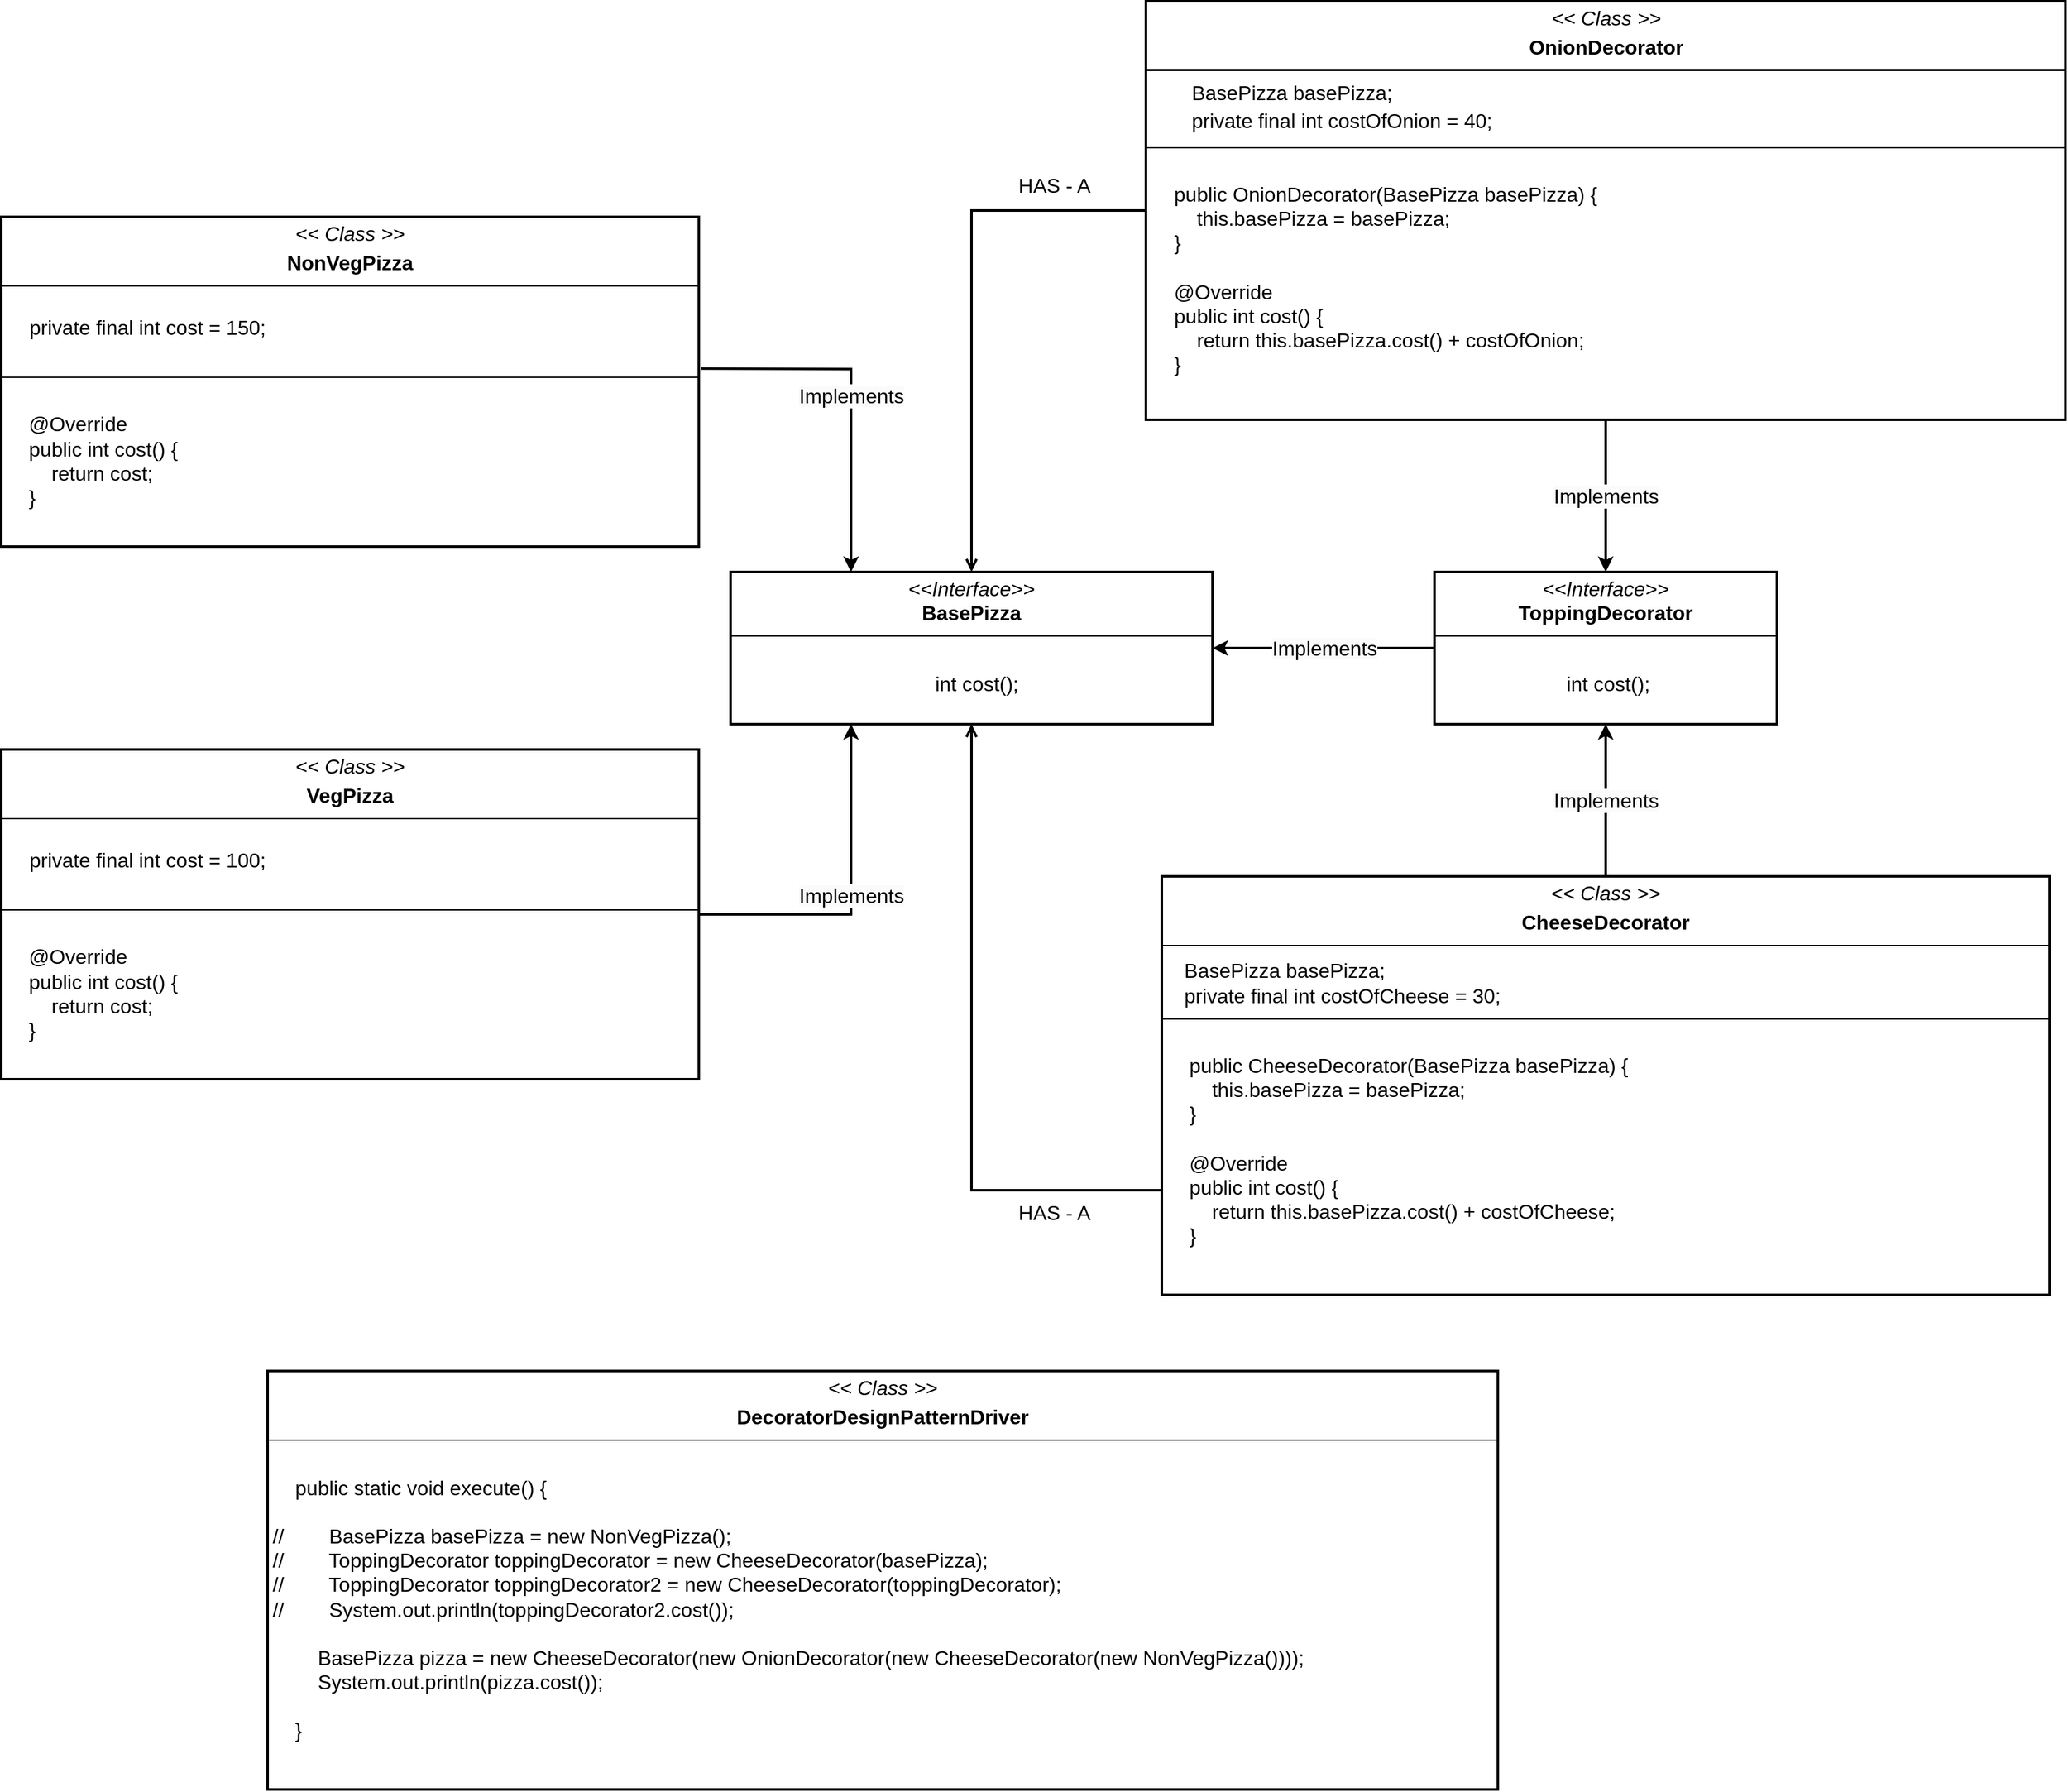 <mxfile version="24.6.1" type="device">
  <diagram name="Page-1" id="ZJCzY4l8t1-iWLCl4Jhh">
    <mxGraphModel dx="3925" dy="2458" grid="1" gridSize="10" guides="1" tooltips="1" connect="1" arrows="1" fold="1" page="1" pageScale="1" pageWidth="850" pageHeight="1100" math="0" shadow="0">
      <root>
        <mxCell id="0" />
        <mxCell id="1" parent="0" />
        <mxCell id="nRX86bNfshnZ4T1C2CH_-1" value="&lt;p style=&quot;margin: 4px 0px 0px; text-align: center;&quot;&gt;&lt;font style=&quot;&quot;&gt;&lt;i style=&quot;font-size: 16px;&quot;&gt;&amp;lt;&amp;lt;Interface&amp;gt;&amp;gt;&lt;/i&gt;&lt;br&gt;&lt;/font&gt;&lt;span style=&quot;background-color: initial; text-align: left; font-size: 16px;&quot;&gt;&lt;b&gt;BasePizza&lt;/b&gt;&lt;/span&gt;&lt;/p&gt;&lt;hr size=&quot;1&quot; style=&quot;border-style: solid; font-size: 16px;&quot;&gt;&lt;p style=&quot;margin: 0px 0px 0px 4px; font-size: 16px; text-align: center;&quot;&gt;&lt;font style=&quot;font-size: 16px;&quot;&gt;&lt;br&gt;&lt;/font&gt;&lt;/p&gt;&lt;p style=&quot;text-align: center; margin: 0px 0px 0px 4px;&quot;&gt;&lt;span style=&quot;font-size: 16px;&quot;&gt;&amp;nbsp;int cost();&lt;/span&gt;&lt;br&gt;&lt;/p&gt;" style="verticalAlign=top;align=left;overflow=fill;html=1;whiteSpace=wrap;strokeWidth=2;" parent="1" vertex="1">
          <mxGeometry x="-615" y="60" width="380" height="120" as="geometry" />
        </mxCell>
        <mxCell id="nRX86bNfshnZ4T1C2CH_-2" style="edgeStyle=orthogonalEdgeStyle;rounded=0;orthogonalLoop=1;jettySize=auto;html=1;exitX=0.5;exitY=1;exitDx=0;exitDy=0;" parent="1" source="nRX86bNfshnZ4T1C2CH_-1" target="nRX86bNfshnZ4T1C2CH_-1" edge="1">
          <mxGeometry relative="1" as="geometry" />
        </mxCell>
        <mxCell id="nRX86bNfshnZ4T1C2CH_-3" value="&lt;p style=&quot;margin: 4px 0px 0px; text-align: center; font-size: 16px;&quot;&gt;&lt;span style=&quot;background-color: initial;&quot;&gt;&lt;font style=&quot;font-size: 16px;&quot;&gt;&lt;i&gt;&amp;lt;&amp;lt; Class &amp;gt;&amp;gt;&lt;/i&gt;&lt;/font&gt;&lt;/span&gt;&lt;/p&gt;&lt;p style=&quot;margin: 4px 0px 0px; text-align: center;&quot;&gt;&lt;span style=&quot;font-size: 16px;&quot;&gt;&lt;b&gt;VegPizza&lt;/b&gt;&lt;/span&gt;&lt;br&gt;&lt;/p&gt;&lt;hr size=&quot;1&quot; style=&quot;border-style: solid; font-size: 16px;&quot;&gt;&lt;br&gt;&lt;div style=&quot;height: 2px; font-size: 16px;&quot;&gt;&lt;font style=&quot;font-size: 16px;&quot;&gt;&amp;nbsp; &amp;nbsp; &amp;nbsp;private final int cost = 100;&lt;br&gt;&lt;br&gt;&lt;/font&gt;&lt;/div&gt;&lt;div style=&quot;font-size: 16px;&quot;&gt;&lt;font style=&quot;font-size: 16px;&quot;&gt;&amp;nbsp; &amp;nbsp; &amp;nbsp;&lt;/font&gt;&lt;/div&gt;&lt;div style=&quot;font-size: 16px;&quot;&gt;&lt;br&gt;&lt;/div&gt;&lt;hr size=&quot;1&quot; style=&quot;border-style: solid; font-size: 16px;&quot;&gt;&lt;p style=&quot;margin: 0px 0px 0px 4px; font-size: 16px;&quot;&gt;&lt;font style=&quot;font-size: 16px;&quot;&gt;&lt;br&gt;&lt;/font&gt;&lt;/p&gt;&lt;p style=&quot;margin: 0px 0px 0px 4px;&quot;&gt;&lt;font style=&quot;font-size: 16px;&quot;&gt;&amp;nbsp; &amp;nbsp;&amp;nbsp;&lt;/font&gt;&lt;span style=&quot;background-color: initial; font-size: 16px;&quot;&gt;@Override&lt;/span&gt;&lt;/p&gt;&lt;p style=&quot;margin: 0px 0px 0px 4px;&quot;&gt;&lt;span style=&quot;font-size: 16px;&quot;&gt;&amp;nbsp; &amp;nbsp; public int cost() {&lt;/span&gt;&lt;/p&gt;&lt;p style=&quot;margin: 0px 0px 0px 4px;&quot;&gt;&lt;span style=&quot;font-size: 16px;&quot;&gt;&amp;nbsp; &amp;nbsp; &amp;nbsp; &amp;nbsp; return cost;&lt;/span&gt;&lt;/p&gt;&lt;p style=&quot;margin: 0px 0px 0px 4px;&quot;&gt;&lt;span style=&quot;font-size: 16px;&quot;&gt;&amp;nbsp; &amp;nbsp; }&lt;/span&gt;&lt;/p&gt;" style="verticalAlign=top;align=left;overflow=fill;html=1;whiteSpace=wrap;strokeWidth=2;" parent="1" vertex="1">
          <mxGeometry x="-1190" y="200" width="550" height="260" as="geometry" />
        </mxCell>
        <mxCell id="nRX86bNfshnZ4T1C2CH_-4" value="&lt;p style=&quot;margin: 4px 0px 0px; text-align: center; font-size: 16px;&quot;&gt;&lt;font style=&quot;font-size: 16px;&quot;&gt;&lt;i style=&quot;&quot;&gt;&amp;lt;&amp;lt;Interface&amp;gt;&amp;gt;&lt;/i&gt;&lt;br&gt;&lt;b style=&quot;&quot;&gt;ToppingDecorator&lt;/b&gt;&lt;br&gt;&lt;/font&gt;&lt;/p&gt;&lt;hr size=&quot;1&quot; style=&quot;border-style: solid; font-size: 16px;&quot;&gt;&lt;p style=&quot;margin: 0px 0px 0px 4px; text-align: center; font-size: 16px;&quot;&gt;&lt;span style=&quot;background-color: initial;&quot;&gt;&lt;font style=&quot;font-size: 16px;&quot;&gt;&lt;br&gt;&lt;/font&gt;&lt;/span&gt;&lt;/p&gt;&lt;p style=&quot;margin: 0px 0px 0px 4px; text-align: center; font-size: 16px;&quot;&gt;&lt;span style=&quot;background-color: initial;&quot;&gt;&lt;font style=&quot;font-size: 16px;&quot;&gt;int cost();&lt;/font&gt;&lt;/span&gt;&lt;br&gt;&lt;/p&gt;" style="verticalAlign=top;align=left;overflow=fill;html=1;whiteSpace=wrap;strokeWidth=2;" parent="1" vertex="1">
          <mxGeometry x="-60" y="60" width="270" height="120" as="geometry" />
        </mxCell>
        <mxCell id="nRX86bNfshnZ4T1C2CH_-5" style="edgeStyle=orthogonalEdgeStyle;rounded=0;orthogonalLoop=1;jettySize=auto;html=1;exitX=0;exitY=0.75;exitDx=0;exitDy=0;entryX=0.5;entryY=1;entryDx=0;entryDy=0;endArrow=open;endFill=0;strokeWidth=2;" parent="1" source="nRX86bNfshnZ4T1C2CH_-6" target="nRX86bNfshnZ4T1C2CH_-1" edge="1">
          <mxGeometry relative="1" as="geometry" />
        </mxCell>
        <mxCell id="nRX86bNfshnZ4T1C2CH_-6" value="&lt;p style=&quot;margin: 4px 0px 0px; text-align: center; font-size: 16px;&quot;&gt;&lt;span style=&quot;background-color: initial;&quot;&gt;&lt;font style=&quot;font-size: 16px;&quot;&gt;&lt;i&gt;&amp;lt;&amp;lt; Class &amp;gt;&amp;gt;&lt;/i&gt;&lt;/font&gt;&lt;/span&gt;&lt;/p&gt;&lt;p style=&quot;margin: 4px 0px 0px; text-align: center;&quot;&gt;&lt;span style=&quot;font-size: 16px;&quot;&gt;&lt;b&gt;CheeseDecorator&lt;/b&gt;&lt;/span&gt;&lt;br&gt;&lt;/p&gt;&lt;hr size=&quot;1&quot; style=&quot;border-style: solid; font-size: 16px;&quot;&gt;&lt;div style=&quot;height: 2px; font-size: 16px;&quot;&gt;&lt;br&gt;&lt;/div&gt;&lt;div style=&quot;font-size: 16px;&quot;&gt;&lt;font style=&quot;font-size: 13px;&quot;&gt;&lt;span style=&quot;font-size: 16px;&quot;&gt;&amp;nbsp; &amp;nbsp; &lt;/span&gt;&lt;/font&gt;&lt;span style=&quot;background-color: initial;&quot;&gt;&lt;font style=&quot;font-size: 16px;&quot;&gt;BasePizza basePizza;&lt;/font&gt;&lt;/span&gt;&lt;/div&gt;&lt;div style=&quot;font-size: 16px;&quot;&gt;&lt;font style=&quot;font-size: 16px;&quot;&gt;&amp;nbsp; &amp;nbsp; private final int costOfCheese = 30;&lt;/font&gt;&lt;/div&gt;&lt;hr size=&quot;1&quot; style=&quot;border-style: solid; font-size: 16px;&quot;&gt;&lt;p style=&quot;margin: 0px 0px 0px 4px; font-size: 16px;&quot;&gt;&lt;font style=&quot;font-size: 16px;&quot;&gt;&lt;br&gt;&lt;/font&gt;&lt;/p&gt;&lt;p style=&quot;margin: 0px 0px 0px 4px;&quot;&gt;&lt;font style=&quot;font-size: 16px;&quot;&gt;&amp;nbsp; &amp;nbsp;&amp;nbsp;&lt;/font&gt;&lt;span style=&quot;background-color: initial; font-size: 16px;&quot;&gt;public CheeseDecorator(BasePizza basePizza) {&lt;/span&gt;&lt;/p&gt;&lt;p style=&quot;margin: 0px 0px 0px 4px;&quot;&gt;&lt;span style=&quot;font-size: 16px;&quot;&gt;&amp;nbsp; &amp;nbsp; &amp;nbsp; &amp;nbsp; this.basePizza = basePizza;&lt;/span&gt;&lt;/p&gt;&lt;p style=&quot;margin: 0px 0px 0px 4px;&quot;&gt;&lt;span style=&quot;font-size: 16px;&quot;&gt;&amp;nbsp; &amp;nbsp; }&lt;/span&gt;&lt;/p&gt;&lt;p style=&quot;margin: 0px 0px 0px 4px;&quot;&gt;&lt;span style=&quot;font-size: 16px;&quot;&gt;&lt;br&gt;&lt;/span&gt;&lt;/p&gt;&lt;p style=&quot;margin: 0px 0px 0px 4px;&quot;&gt;&lt;span style=&quot;font-size: 16px;&quot;&gt;&amp;nbsp; &amp;nbsp; @Override&lt;/span&gt;&lt;/p&gt;&lt;p style=&quot;margin: 0px 0px 0px 4px;&quot;&gt;&lt;span style=&quot;font-size: 16px;&quot;&gt;&amp;nbsp; &amp;nbsp; public int cost() {&lt;/span&gt;&lt;/p&gt;&lt;p style=&quot;margin: 0px 0px 0px 4px;&quot;&gt;&lt;span style=&quot;font-size: 16px;&quot;&gt;&amp;nbsp; &amp;nbsp; &amp;nbsp; &amp;nbsp; return this.basePizza.cost() + costOfCheese;&lt;/span&gt;&lt;/p&gt;&lt;p style=&quot;margin: 0px 0px 0px 4px;&quot;&gt;&lt;span style=&quot;font-size: 16px;&quot;&gt;&amp;nbsp; &amp;nbsp; }&lt;/span&gt;&lt;/p&gt;" style="verticalAlign=top;align=left;overflow=fill;html=1;whiteSpace=wrap;strokeWidth=2;" parent="1" vertex="1">
          <mxGeometry x="-275" y="300" width="700" height="330" as="geometry" />
        </mxCell>
        <mxCell id="nRX86bNfshnZ4T1C2CH_-7" style="edgeStyle=orthogonalEdgeStyle;rounded=0;orthogonalLoop=1;jettySize=auto;html=1;exitX=0;exitY=0.5;exitDx=0;exitDy=0;endArrow=open;endFill=0;strokeWidth=2;entryX=0.5;entryY=0;entryDx=0;entryDy=0;" parent="1" source="nRX86bNfshnZ4T1C2CH_-8" target="nRX86bNfshnZ4T1C2CH_-1" edge="1">
          <mxGeometry relative="1" as="geometry">
            <mxPoint x="-200" y="110" as="targetPoint" />
          </mxGeometry>
        </mxCell>
        <mxCell id="nRX86bNfshnZ4T1C2CH_-8" value="&lt;p style=&quot;margin: 4px 0px 0px; text-align: center; font-size: 16px;&quot;&gt;&lt;span style=&quot;background-color: initial;&quot;&gt;&lt;font style=&quot;font-size: 16px;&quot;&gt;&lt;i style=&quot;&quot;&gt;&amp;lt;&amp;lt; Class &amp;gt;&amp;gt;&lt;/i&gt;&lt;/font&gt;&lt;/span&gt;&lt;/p&gt;&lt;p style=&quot;margin: 4px 0px 0px; text-align: center; font-size: 16px;&quot;&gt;&lt;font style=&quot;font-size: 16px;&quot;&gt;&lt;b&gt;OnionDecorator&lt;/b&gt;&lt;br&gt;&lt;/font&gt;&lt;/p&gt;&lt;hr size=&quot;1&quot; style=&quot;border-style: solid; font-size: 16px;&quot;&gt;&lt;div style=&quot;height: 2px; font-size: 16px;&quot;&gt;&lt;font style=&quot;font-size: 16px;&quot;&gt;&lt;span style=&quot;background-color: initial;&quot;&gt;&lt;span style=&quot;white-space: pre;&quot;&gt;&#x9;&lt;/span&gt;&lt;/span&gt;&lt;span style=&quot;background-color: initial;&quot;&gt;BasePizza basePizza;&lt;/span&gt;&lt;/font&gt;&lt;/div&gt;&lt;div style=&quot;height: 2px; font-size: 16px;&quot;&gt;&lt;font style=&quot;font-size: 16px;&quot;&gt;&lt;span style=&quot;background-color: initial;&quot;&gt;&lt;br&gt;&lt;/span&gt;&lt;/font&gt;&lt;/div&gt;&lt;div style=&quot;height: 2px; font-size: 16px;&quot;&gt;&lt;font style=&quot;font-size: 16px;&quot;&gt;&lt;span style=&quot;background-color: initial;&quot;&gt;&lt;br&gt;&lt;/span&gt;&lt;/font&gt;&lt;/div&gt;&lt;div style=&quot;height: 2px; font-size: 16px;&quot;&gt;&lt;font style=&quot;font-size: 16px;&quot;&gt;&lt;span style=&quot;background-color: initial;&quot;&gt;&lt;br&gt;&lt;/span&gt;&lt;/font&gt;&lt;/div&gt;&lt;div style=&quot;height: 2px; font-size: 16px;&quot;&gt;&lt;font style=&quot;font-size: 16px;&quot;&gt;&lt;span style=&quot;background-color: initial;&quot;&gt;&amp;nbsp;&lt;/span&gt;&lt;/font&gt;&lt;/div&gt;&lt;div style=&quot;height: 2px; font-size: 16px;&quot;&gt;&lt;span style=&quot;background-color: initial;&quot;&gt;&lt;font style=&quot;font-size: 16px;&quot;&gt;&lt;br&gt;&lt;/font&gt;&lt;/span&gt;&lt;/div&gt;&lt;div style=&quot;height: 2px; font-size: 16px;&quot;&gt;&lt;span style=&quot;background-color: initial;&quot;&gt;&lt;font style=&quot;font-size: 16px;&quot;&gt;&lt;br&gt;&lt;/font&gt;&lt;/span&gt;&lt;/div&gt;&lt;div style=&quot;height: 2px; font-size: 16px;&quot;&gt;&lt;span style=&quot;background-color: initial;&quot;&gt;&lt;font style=&quot;font-size: 16px;&quot;&gt;&lt;br&gt;&lt;/font&gt;&lt;/span&gt;&lt;/div&gt;&lt;div style=&quot;height: 2px; font-size: 16px;&quot;&gt;&lt;span style=&quot;background-color: initial;&quot;&gt;&lt;font style=&quot;font-size: 16px;&quot;&gt;&lt;br&gt;&lt;/font&gt;&lt;/span&gt;&lt;/div&gt;&lt;div style=&quot;height: 2px; font-size: 16px;&quot;&gt;&lt;span style=&quot;background-color: initial;&quot;&gt;&lt;font style=&quot;font-size: 16px;&quot;&gt;&lt;br&gt;&lt;/font&gt;&lt;/span&gt;&lt;/div&gt;&lt;div style=&quot;height: 2px; font-size: 16px;&quot;&gt;&lt;span style=&quot;background-color: initial;&quot;&gt;&lt;font style=&quot;font-size: 16px;&quot;&gt;&lt;br&gt;&lt;/font&gt;&lt;/span&gt;&lt;/div&gt;&lt;div style=&quot;height: 2px; font-size: 16px;&quot;&gt;&lt;span style=&quot;background-color: initial;&quot;&gt;&lt;font style=&quot;font-size: 16px;&quot;&gt;&lt;span style=&quot;white-space: pre;&quot;&gt;&#x9;&lt;/span&gt;private final int costOfOnion = 40;&lt;/font&gt;&lt;/span&gt;&lt;/div&gt;&lt;div style=&quot;font-size: 16px;&quot;&gt;&lt;font style=&quot;font-size: 16px;&quot;&gt;&lt;br&gt;&lt;/font&gt;&lt;/div&gt;&lt;hr size=&quot;1&quot; style=&quot;border-style: solid; font-size: 16px;&quot;&gt;&lt;p style=&quot;margin: 0px 0px 0px 4px; font-size: 16px;&quot;&gt;&lt;font style=&quot;font-size: 16px;&quot;&gt;&lt;br&gt;&lt;/font&gt;&lt;/p&gt;&lt;p style=&quot;margin: 0px 0px 0px 4px; font-size: 16px;&quot;&gt;&lt;font style=&quot;font-size: 16px;&quot;&gt;&lt;font style=&quot;font-size: 16px;&quot;&gt;&amp;nbsp; &amp;nbsp;&amp;nbsp;&lt;/font&gt;&lt;span style=&quot;background-color: initial;&quot;&gt;public OnionDecorator(BasePizza basePizza) {&lt;/span&gt;&lt;/font&gt;&lt;/p&gt;&lt;p style=&quot;margin: 0px 0px 0px 4px; font-size: 16px;&quot;&gt;&lt;font style=&quot;font-size: 16px;&quot;&gt;&amp;nbsp; &amp;nbsp; &amp;nbsp; &amp;nbsp; this.basePizza = basePizza;&lt;/font&gt;&lt;/p&gt;&lt;p style=&quot;margin: 0px 0px 0px 4px; font-size: 16px;&quot;&gt;&lt;font style=&quot;font-size: 16px;&quot;&gt;&amp;nbsp; &amp;nbsp; }&lt;/font&gt;&lt;/p&gt;&lt;p style=&quot;margin: 0px 0px 0px 4px; font-size: 16px;&quot;&gt;&lt;font style=&quot;font-size: 16px;&quot;&gt;&lt;br&gt;&lt;/font&gt;&lt;/p&gt;&lt;p style=&quot;margin: 0px 0px 0px 4px; font-size: 16px;&quot;&gt;&lt;font style=&quot;font-size: 16px;&quot;&gt;&amp;nbsp; &amp;nbsp; @Override&lt;/font&gt;&lt;/p&gt;&lt;p style=&quot;margin: 0px 0px 0px 4px; font-size: 16px;&quot;&gt;&lt;font style=&quot;font-size: 16px;&quot;&gt;&amp;nbsp; &amp;nbsp; public int cost() {&lt;/font&gt;&lt;/p&gt;&lt;p style=&quot;margin: 0px 0px 0px 4px; font-size: 16px;&quot;&gt;&lt;font style=&quot;font-size: 16px;&quot;&gt;&amp;nbsp; &amp;nbsp; &amp;nbsp; &amp;nbsp; return this.basePizza.cost() + costOfOnion;&lt;/font&gt;&lt;/p&gt;&lt;p style=&quot;margin: 0px 0px 0px 4px; font-size: 16px;&quot;&gt;&lt;font style=&quot;font-size: 16px;&quot;&gt;&amp;nbsp; &amp;nbsp; }&lt;/font&gt;&lt;/p&gt;" style="verticalAlign=top;align=left;overflow=fill;html=1;whiteSpace=wrap;strokeWidth=2;" parent="1" vertex="1">
          <mxGeometry x="-287.5" y="-390" width="725" height="330" as="geometry" />
        </mxCell>
        <mxCell id="nRX86bNfshnZ4T1C2CH_-9" value="" style="endArrow=classic;html=1;rounded=0;exitX=1;exitY=0.5;exitDx=0;exitDy=0;strokeWidth=2;entryX=0.25;entryY=1;entryDx=0;entryDy=0;" parent="1" source="nRX86bNfshnZ4T1C2CH_-3" target="nRX86bNfshnZ4T1C2CH_-1" edge="1">
          <mxGeometry relative="1" as="geometry">
            <mxPoint x="-610" y="270" as="sourcePoint" />
            <mxPoint x="-400" y="170" as="targetPoint" />
            <Array as="points">
              <mxPoint x="-520" y="330" />
            </Array>
          </mxGeometry>
        </mxCell>
        <mxCell id="nRX86bNfshnZ4T1C2CH_-10" value="&lt;span style=&quot;font-size: 16px; background-color: rgb(251, 251, 251);&quot;&gt;Implements&lt;/span&gt;" style="edgeLabel;resizable=0;html=1;;align=center;verticalAlign=middle;" parent="nRX86bNfshnZ4T1C2CH_-9" connectable="0" vertex="1">
          <mxGeometry relative="1" as="geometry" />
        </mxCell>
        <mxCell id="nRX86bNfshnZ4T1C2CH_-11" value="" style="endArrow=classic;html=1;rounded=0;entryX=0.5;entryY=1;entryDx=0;entryDy=0;exitX=0.5;exitY=0;exitDx=0;exitDy=0;strokeWidth=2;" parent="1" source="nRX86bNfshnZ4T1C2CH_-6" target="nRX86bNfshnZ4T1C2CH_-4" edge="1">
          <mxGeometry relative="1" as="geometry">
            <mxPoint x="410" y="140" as="sourcePoint" />
            <mxPoint x="410" y="10" as="targetPoint" />
          </mxGeometry>
        </mxCell>
        <mxCell id="nRX86bNfshnZ4T1C2CH_-12" value="&lt;span style=&quot;font-size: 16px; background-color: rgb(251, 251, 251);&quot;&gt;Implements&lt;/span&gt;" style="edgeLabel;resizable=0;html=1;;align=center;verticalAlign=middle;" parent="nRX86bNfshnZ4T1C2CH_-11" connectable="0" vertex="1">
          <mxGeometry relative="1" as="geometry" />
        </mxCell>
        <mxCell id="nRX86bNfshnZ4T1C2CH_-13" value="" style="endArrow=classic;html=1;rounded=0;strokeWidth=2;exitX=0.5;exitY=1;exitDx=0;exitDy=0;entryX=0.5;entryY=0;entryDx=0;entryDy=0;" parent="1" source="nRX86bNfshnZ4T1C2CH_-8" target="nRX86bNfshnZ4T1C2CH_-4" edge="1">
          <mxGeometry relative="1" as="geometry">
            <mxPoint x="680" y="-240" as="sourcePoint" />
            <mxPoint x="540" y="-140" as="targetPoint" />
          </mxGeometry>
        </mxCell>
        <mxCell id="nRX86bNfshnZ4T1C2CH_-14" value="&lt;span style=&quot;font-size: 16px; background-color: rgb(251, 251, 251);&quot;&gt;Implements&lt;/span&gt;" style="edgeLabel;resizable=0;html=1;;align=center;verticalAlign=middle;" parent="nRX86bNfshnZ4T1C2CH_-13" connectable="0" vertex="1">
          <mxGeometry relative="1" as="geometry" />
        </mxCell>
        <mxCell id="nRX86bNfshnZ4T1C2CH_-16" value="&lt;font style=&quot;font-size: 16px;&quot;&gt;HAS - A&lt;/font&gt;" style="text;html=1;align=center;verticalAlign=middle;resizable=0;points=[];autosize=1;strokeColor=none;fillColor=none;" parent="1" vertex="1">
          <mxGeometry x="-400" y="-260" width="80" height="30" as="geometry" />
        </mxCell>
        <mxCell id="nRX86bNfshnZ4T1C2CH_-17" value="&lt;font style=&quot;font-size: 16px;&quot;&gt;HAS - A&lt;/font&gt;" style="text;html=1;align=center;verticalAlign=middle;resizable=0;points=[];autosize=1;strokeColor=none;fillColor=none;" parent="1" vertex="1">
          <mxGeometry x="-400" y="550" width="80" height="30" as="geometry" />
        </mxCell>
        <mxCell id="nRX86bNfshnZ4T1C2CH_-18" value="&lt;p style=&quot;margin: 4px 0px 0px; text-align: center; font-size: 16px;&quot;&gt;&lt;span style=&quot;background-color: initial;&quot;&gt;&lt;font style=&quot;font-size: 16px;&quot;&gt;&lt;i&gt;&amp;lt;&amp;lt; Class &amp;gt;&amp;gt;&lt;/i&gt;&lt;/font&gt;&lt;/span&gt;&lt;/p&gt;&lt;p style=&quot;margin: 4px 0px 0px; text-align: center;&quot;&gt;&lt;span style=&quot;font-size: 16px;&quot;&gt;&lt;b&gt;DecoratorDesignPatternDriver&lt;/b&gt;&lt;/span&gt;&lt;br&gt;&lt;/p&gt;&lt;hr size=&quot;1&quot; style=&quot;border-style: solid; font-size: 16px;&quot;&gt;&lt;p style=&quot;margin: 0px 0px 0px 4px; font-size: 16px;&quot;&gt;&lt;font style=&quot;font-size: 16px;&quot;&gt;&lt;br&gt;&lt;/font&gt;&lt;/p&gt;&lt;p style=&quot;margin: 0px 0px 0px 4px;&quot;&gt;&lt;font style=&quot;font-size: 16px;&quot;&gt;&amp;nbsp; &amp;nbsp;&amp;nbsp;&lt;/font&gt;&lt;span style=&quot;background-color: initial; font-size: 16px;&quot;&gt;public static void execute() {&lt;/span&gt;&lt;/p&gt;&lt;p style=&quot;margin: 0px 0px 0px 4px;&quot;&gt;&lt;span style=&quot;background-color: initial; font-size: 16px;&quot;&gt;&lt;br&gt;&lt;/span&gt;&lt;/p&gt;&lt;p style=&quot;margin: 0px 0px 0px 4px;&quot;&gt;&lt;span style=&quot;font-size: 16px;&quot;&gt;//&amp;nbsp; &amp;nbsp; &amp;nbsp; &amp;nbsp; BasePizza basePizza = new NonVegPizza();&lt;/span&gt;&lt;/p&gt;&lt;p style=&quot;margin: 0px 0px 0px 4px;&quot;&gt;&lt;span style=&quot;font-size: 16px;&quot;&gt;//&amp;nbsp; &amp;nbsp; &amp;nbsp; &amp;nbsp; ToppingDecorator toppingDecorator = new CheeseDecorator(basePizza);&lt;/span&gt;&lt;/p&gt;&lt;p style=&quot;margin: 0px 0px 0px 4px;&quot;&gt;&lt;span style=&quot;font-size: 16px;&quot;&gt;//&amp;nbsp; &amp;nbsp; &amp;nbsp; &amp;nbsp; ToppingDecorator toppingDecorator2 = new CheeseDecorator(toppingDecorator);&lt;/span&gt;&lt;/p&gt;&lt;p style=&quot;margin: 0px 0px 0px 4px;&quot;&gt;&lt;span style=&quot;font-size: 16px;&quot;&gt;//&amp;nbsp; &amp;nbsp; &amp;nbsp; &amp;nbsp; System.out.println(toppingDecorator2.cost());&lt;/span&gt;&lt;/p&gt;&lt;p style=&quot;margin: 0px 0px 0px 4px;&quot;&gt;&lt;span style=&quot;font-size: 16px;&quot;&gt;&lt;br&gt;&lt;/span&gt;&lt;/p&gt;&lt;p style=&quot;margin: 0px 0px 0px 4px;&quot;&gt;&lt;span style=&quot;font-size: 16px;&quot;&gt;&amp;nbsp; &amp;nbsp; &amp;nbsp; &amp;nbsp; BasePizza pizza = new CheeseDecorator(new OnionDecorator(new CheeseDecorator(new NonVegPizza())));&lt;/span&gt;&lt;/p&gt;&lt;p style=&quot;margin: 0px 0px 0px 4px;&quot;&gt;&lt;span style=&quot;font-size: 16px;&quot;&gt;&amp;nbsp; &amp;nbsp; &amp;nbsp; &amp;nbsp; System.out.println(pizza.cost());&lt;/span&gt;&lt;/p&gt;&lt;p style=&quot;margin: 0px 0px 0px 4px;&quot;&gt;&lt;span style=&quot;font-size: 16px;&quot;&gt;&lt;br&gt;&lt;/span&gt;&lt;/p&gt;&lt;p style=&quot;margin: 0px 0px 0px 4px;&quot;&gt;&lt;span style=&quot;font-size: 16px;&quot;&gt;&amp;nbsp; &amp;nbsp; }&lt;/span&gt;&lt;/p&gt;" style="verticalAlign=top;align=left;overflow=fill;html=1;whiteSpace=wrap;strokeWidth=2;" parent="1" vertex="1">
          <mxGeometry x="-980" y="690" width="970" height="330" as="geometry" />
        </mxCell>
        <mxCell id="nRX86bNfshnZ4T1C2CH_-19" value="&lt;p style=&quot;margin: 4px 0px 0px; text-align: center; font-size: 16px;&quot;&gt;&lt;span style=&quot;background-color: initial;&quot;&gt;&lt;font style=&quot;font-size: 16px;&quot;&gt;&lt;i&gt;&amp;lt;&amp;lt; Class &amp;gt;&amp;gt;&lt;/i&gt;&lt;/font&gt;&lt;/span&gt;&lt;/p&gt;&lt;p style=&quot;margin: 4px 0px 0px; text-align: center;&quot;&gt;&lt;span style=&quot;font-size: 16px;&quot;&gt;&lt;b&gt;NonVegPizza&lt;/b&gt;&lt;/span&gt;&lt;br&gt;&lt;/p&gt;&lt;hr size=&quot;1&quot; style=&quot;border-style: solid; font-size: 16px;&quot;&gt;&lt;br&gt;&lt;div style=&quot;height: 2px; font-size: 16px;&quot;&gt;&lt;font style=&quot;font-size: 16px;&quot;&gt;&amp;nbsp; &amp;nbsp; &amp;nbsp;private final int cost = 150;&lt;br&gt;&lt;br&gt;&lt;/font&gt;&lt;/div&gt;&lt;div style=&quot;font-size: 16px;&quot;&gt;&lt;font style=&quot;font-size: 16px;&quot;&gt;&amp;nbsp; &amp;nbsp; &amp;nbsp;&lt;/font&gt;&lt;/div&gt;&lt;div style=&quot;font-size: 16px;&quot;&gt;&lt;br&gt;&lt;/div&gt;&lt;hr size=&quot;1&quot; style=&quot;border-style: solid; font-size: 16px;&quot;&gt;&lt;p style=&quot;margin: 0px 0px 0px 4px; font-size: 16px;&quot;&gt;&lt;font style=&quot;font-size: 16px;&quot;&gt;&lt;br&gt;&lt;/font&gt;&lt;/p&gt;&lt;p style=&quot;margin: 0px 0px 0px 4px;&quot;&gt;&lt;font style=&quot;font-size: 16px;&quot;&gt;&amp;nbsp; &amp;nbsp;&amp;nbsp;&lt;/font&gt;&lt;span style=&quot;background-color: initial; font-size: 16px;&quot;&gt;@Override&lt;/span&gt;&lt;/p&gt;&lt;p style=&quot;margin: 0px 0px 0px 4px;&quot;&gt;&lt;span style=&quot;font-size: 16px;&quot;&gt;&amp;nbsp; &amp;nbsp; public int cost() {&lt;/span&gt;&lt;/p&gt;&lt;p style=&quot;margin: 0px 0px 0px 4px;&quot;&gt;&lt;span style=&quot;font-size: 16px;&quot;&gt;&amp;nbsp; &amp;nbsp; &amp;nbsp; &amp;nbsp; return cost;&lt;/span&gt;&lt;/p&gt;&lt;p style=&quot;margin: 0px 0px 0px 4px;&quot;&gt;&lt;span style=&quot;font-size: 16px;&quot;&gt;&amp;nbsp; &amp;nbsp; }&lt;/span&gt;&lt;/p&gt;" style="verticalAlign=top;align=left;overflow=fill;html=1;whiteSpace=wrap;strokeWidth=2;" parent="1" vertex="1">
          <mxGeometry x="-1190" y="-220" width="550" height="260" as="geometry" />
        </mxCell>
        <mxCell id="nRX86bNfshnZ4T1C2CH_-20" value="" style="endArrow=classic;html=1;rounded=0;strokeWidth=2;entryX=0.25;entryY=0;entryDx=0;entryDy=0;exitX=1.003;exitY=0.46;exitDx=0;exitDy=0;exitPerimeter=0;" parent="1" source="nRX86bNfshnZ4T1C2CH_-19" target="nRX86bNfshnZ4T1C2CH_-1" edge="1">
          <mxGeometry relative="1" as="geometry">
            <mxPoint x="-470" y="70" as="sourcePoint" />
            <mxPoint x="-470" y="-100" as="targetPoint" />
            <Array as="points">
              <mxPoint x="-520" y="-100" />
            </Array>
          </mxGeometry>
        </mxCell>
        <mxCell id="nRX86bNfshnZ4T1C2CH_-21" value="&lt;span style=&quot;font-size: 16px; background-color: rgb(251, 251, 251);&quot;&gt;Implements&lt;/span&gt;" style="edgeLabel;resizable=0;html=1;;align=center;verticalAlign=middle;" parent="nRX86bNfshnZ4T1C2CH_-20" connectable="0" vertex="1">
          <mxGeometry relative="1" as="geometry" />
        </mxCell>
        <mxCell id="nRX86bNfshnZ4T1C2CH_-22" value="" style="endArrow=classic;html=1;rounded=0;strokeWidth=2;entryX=1;entryY=0.5;entryDx=0;entryDy=0;exitX=0;exitY=0.5;exitDx=0;exitDy=0;" parent="1" source="nRX86bNfshnZ4T1C2CH_-4" target="nRX86bNfshnZ4T1C2CH_-1" edge="1">
          <mxGeometry relative="1" as="geometry">
            <mxPoint x="60" y="-180" as="sourcePoint" />
            <mxPoint x="60" as="targetPoint" />
          </mxGeometry>
        </mxCell>
        <mxCell id="nRX86bNfshnZ4T1C2CH_-23" value="&lt;span style=&quot;font-size: 16px; background-color: rgb(251, 251, 251);&quot;&gt;Implements&lt;/span&gt;" style="edgeLabel;resizable=0;html=1;;align=center;verticalAlign=middle;" parent="nRX86bNfshnZ4T1C2CH_-22" connectable="0" vertex="1">
          <mxGeometry relative="1" as="geometry" />
        </mxCell>
      </root>
    </mxGraphModel>
  </diagram>
</mxfile>
